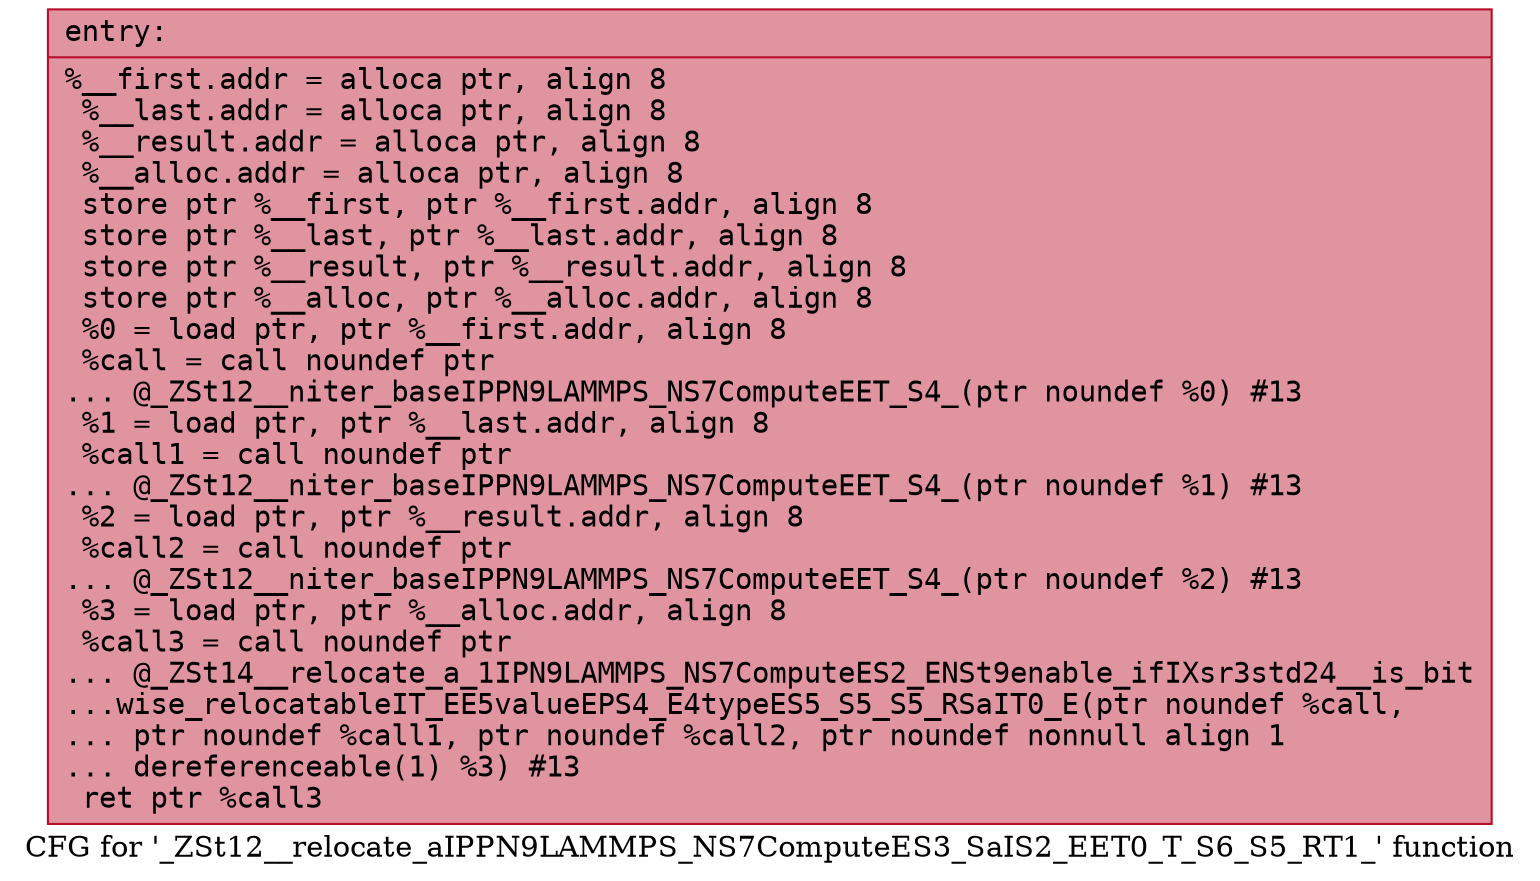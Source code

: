 digraph "CFG for '_ZSt12__relocate_aIPPN9LAMMPS_NS7ComputeES3_SaIS2_EET0_T_S6_S5_RT1_' function" {
	label="CFG for '_ZSt12__relocate_aIPPN9LAMMPS_NS7ComputeES3_SaIS2_EET0_T_S6_S5_RT1_' function";

	Node0x561f165ac660 [shape=record,color="#b70d28ff", style=filled, fillcolor="#b70d2870" fontname="Courier",label="{entry:\l|  %__first.addr = alloca ptr, align 8\l  %__last.addr = alloca ptr, align 8\l  %__result.addr = alloca ptr, align 8\l  %__alloc.addr = alloca ptr, align 8\l  store ptr %__first, ptr %__first.addr, align 8\l  store ptr %__last, ptr %__last.addr, align 8\l  store ptr %__result, ptr %__result.addr, align 8\l  store ptr %__alloc, ptr %__alloc.addr, align 8\l  %0 = load ptr, ptr %__first.addr, align 8\l  %call = call noundef ptr\l... @_ZSt12__niter_baseIPPN9LAMMPS_NS7ComputeEET_S4_(ptr noundef %0) #13\l  %1 = load ptr, ptr %__last.addr, align 8\l  %call1 = call noundef ptr\l... @_ZSt12__niter_baseIPPN9LAMMPS_NS7ComputeEET_S4_(ptr noundef %1) #13\l  %2 = load ptr, ptr %__result.addr, align 8\l  %call2 = call noundef ptr\l... @_ZSt12__niter_baseIPPN9LAMMPS_NS7ComputeEET_S4_(ptr noundef %2) #13\l  %3 = load ptr, ptr %__alloc.addr, align 8\l  %call3 = call noundef ptr\l... @_ZSt14__relocate_a_1IPN9LAMMPS_NS7ComputeES2_ENSt9enable_ifIXsr3std24__is_bit\l...wise_relocatableIT_EE5valueEPS4_E4typeES5_S5_S5_RSaIT0_E(ptr noundef %call,\l... ptr noundef %call1, ptr noundef %call2, ptr noundef nonnull align 1\l... dereferenceable(1) %3) #13\l  ret ptr %call3\l}"];
}
